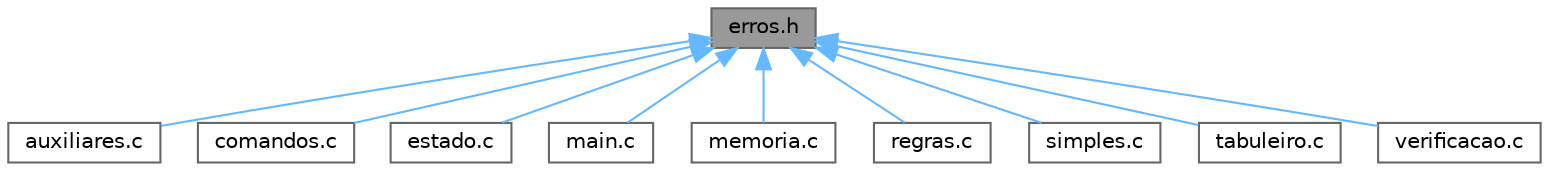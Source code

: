 digraph "erros.h"
{
 // LATEX_PDF_SIZE
  bgcolor="transparent";
  edge [fontname=Helvetica,fontsize=10,labelfontname=Helvetica,labelfontsize=10];
  node [fontname=Helvetica,fontsize=10,shape=box,height=0.2,width=0.4];
  Node1 [id="Node000001",label="erros.h",height=0.2,width=0.4,color="gray40", fillcolor="grey60", style="filled", fontcolor="black",tooltip="Este ficheiro contém o header 'erros' do Projeto Final de LI2 (24/25)."];
  Node1 -> Node2 [id="edge1_Node000001_Node000002",dir="back",color="steelblue1",style="solid",tooltip=" "];
  Node2 [id="Node000002",label="auxiliares.c",height=0.2,width=0.4,color="grey40", fillcolor="white", style="filled",URL="$auxiliares_8c.html",tooltip="Este ficheiro contém o módulo 'auxiliares' do Projeto Final de LI2 (24/25)."];
  Node1 -> Node3 [id="edge2_Node000001_Node000003",dir="back",color="steelblue1",style="solid",tooltip=" "];
  Node3 [id="Node000003",label="comandos.c",height=0.2,width=0.4,color="grey40", fillcolor="white", style="filled",URL="$comandos_8c.html",tooltip="Este ficheiro contém o módulo 'comandos' do Projeto Final de LI2 (24/25)."];
  Node1 -> Node4 [id="edge3_Node000001_Node000004",dir="back",color="steelblue1",style="solid",tooltip=" "];
  Node4 [id="Node000004",label="estado.c",height=0.2,width=0.4,color="grey40", fillcolor="white", style="filled",URL="$estado_8c.html",tooltip="Este ficheiro contém o módulo 'estado' do Projeto Final de LI2 (24/25)."];
  Node1 -> Node5 [id="edge4_Node000001_Node000005",dir="back",color="steelblue1",style="solid",tooltip=" "];
  Node5 [id="Node000005",label="main.c",height=0.2,width=0.4,color="grey40", fillcolor="white", style="filled",URL="$main_8c.html",tooltip="Este ficheiro contém o módulo 'main' do Projeto Final de LI2 (24/25)."];
  Node1 -> Node6 [id="edge5_Node000001_Node000006",dir="back",color="steelblue1",style="solid",tooltip=" "];
  Node6 [id="Node000006",label="memoria.c",height=0.2,width=0.4,color="grey40", fillcolor="white", style="filled",URL="$memoria_8c.html",tooltip="Este ficheiro contém o módulo 'memoria' do Projeto Final de LI2 (24/25)."];
  Node1 -> Node7 [id="edge6_Node000001_Node000007",dir="back",color="steelblue1",style="solid",tooltip=" "];
  Node7 [id="Node000007",label="regras.c",height=0.2,width=0.4,color="grey40", fillcolor="white", style="filled",URL="$regras_8c.html",tooltip="Este ficheiro contém o módulo 'regras' do Projeto Final de LI2 (24/25)."];
  Node1 -> Node8 [id="edge7_Node000001_Node000008",dir="back",color="steelblue1",style="solid",tooltip=" "];
  Node8 [id="Node000008",label="simples.c",height=0.2,width=0.4,color="grey40", fillcolor="white", style="filled",URL="$simples_8c.html",tooltip="Este ficheiro contém o módulo 'simples' do Projeto Final de LI2 (24/25)."];
  Node1 -> Node9 [id="edge8_Node000001_Node000009",dir="back",color="steelblue1",style="solid",tooltip=" "];
  Node9 [id="Node000009",label="tabuleiro.c",height=0.2,width=0.4,color="grey40", fillcolor="white", style="filled",URL="$tabuleiro_8c.html",tooltip="Este ficheiro contém o módulo 'tabuleiro' do Projeto Final de LI2 (24/25)."];
  Node1 -> Node10 [id="edge9_Node000001_Node000010",dir="back",color="steelblue1",style="solid",tooltip=" "];
  Node10 [id="Node000010",label="verificacao.c",height=0.2,width=0.4,color="grey40", fillcolor="white", style="filled",URL="$verificacao_8c.html",tooltip="Este ficheiro contém o módulo 'verificacao' do Projeto Final de LI2 (24/25)."];
}
